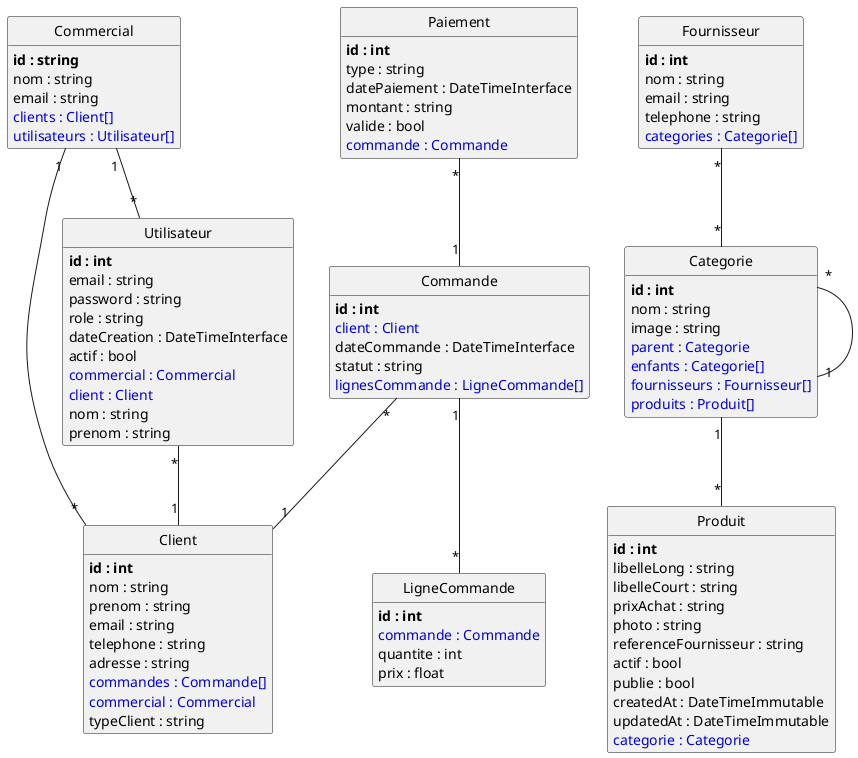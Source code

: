 @startuml
class Commande {
	**id : int**
	<color:#0000dd>client : Client</color>
	dateCommande : DateTimeInterface
	statut : string
	<color:#0000dd>lignesCommande : LigneCommande[]</color>
}

class Fournisseur {
	**id : int**
	nom : string
	email : string
	telephone : string
	<color:#0000dd>categories : Categorie[]</color>
}

class Commercial {
	**id : string**
	nom : string
	email : string
	<color:#0000dd>clients : Client[]</color>
	<color:#0000dd>utilisateurs : Utilisateur[]</color>
}

class Client {
	**id : int**
	nom : string
	prenom : string
	email : string
	telephone : string
	adresse : string
	<color:#0000dd>commandes : Commande[]</color>
	<color:#0000dd>commercial : Commercial</color>
	typeClient : string
}

class Paiement {
	**id : int**
	type : string
	datePaiement : DateTimeInterface
	montant : string
	valide : bool
	<color:#0000dd>commande : Commande</color>
}

class Categorie {
	**id : int**
	nom : string
	image : string
	<color:#0000dd>parent : Categorie</color>
	<color:#0000dd>enfants : Categorie[]</color>
	<color:#0000dd>fournisseurs : Fournisseur[]</color>
	<color:#0000dd>produits : Produit[]</color>
}

class Utilisateur {
	**id : int**
	email : string
	password : string
	role : string
	dateCreation : DateTimeInterface
	actif : bool
	<color:#0000dd>commercial : Commercial</color>
	<color:#0000dd>client : Client</color>
	nom : string
	prenom : string
}

class LigneCommande {
	**id : int**
	<color:#0000dd>commande : Commande</color>
	quantite : int
	prix : float
}

class Produit {
	**id : int**
	libelleLong : string
	libelleCourt : string
	prixAchat : string
	photo : string
	referenceFournisseur : string
	actif : bool
	publie : bool
	createdAt : DateTimeImmutable
	updatedAt : DateTimeImmutable
	<color:#0000dd>categorie : Categorie</color>
}

Commande "*"--"1" Client
Commande "1"--"*" LigneCommande
Fournisseur "*"--"*" Categorie
Commercial "1"--"*" Client
Commercial "1"--"*" Utilisateur
Paiement "*"--"1" Commande
Categorie "*"--"1" Categorie
Categorie "1"--"*" Produit
Utilisateur "*"--"1" Client


hide methods

hide circle

@enduml
